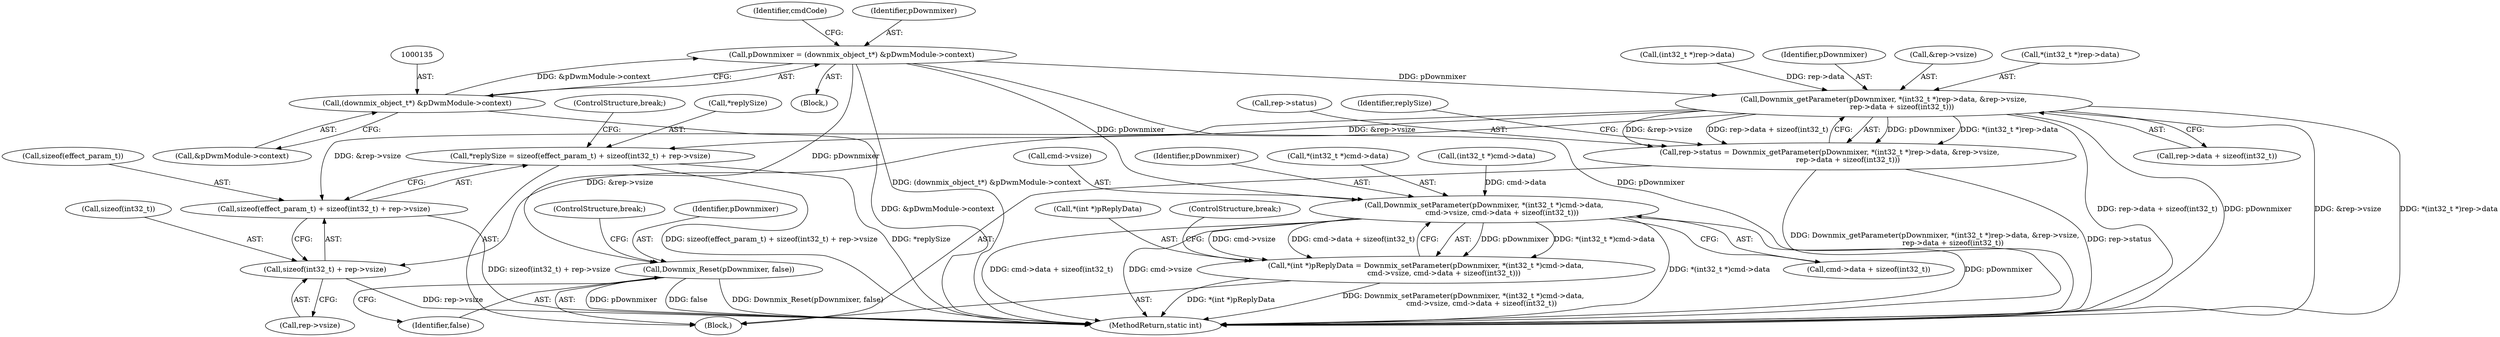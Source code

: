 digraph "0_Android_aeea52da00d210587fb3ed895de3d5f2e0264c88_0@pointer" {
"1000132" [label="(Call,pDownmixer = (downmix_object_t*) &pDwmModule->context)"];
"1000134" [label="(Call,(downmix_object_t*) &pDwmModule->context)"];
"1000211" [label="(Call,Downmix_Reset(pDownmixer, false))"];
"1000279" [label="(Call,Downmix_getParameter(pDownmixer, *(int32_t *)rep->data, &rep->vsize,\n                rep->data + sizeof(int32_t)))"];
"1000275" [label="(Call,rep->status = Downmix_getParameter(pDownmixer, *(int32_t *)rep->data, &rep->vsize,\n                rep->data + sizeof(int32_t)))"];
"1000297" [label="(Call,*replySize = sizeof(effect_param_t) + sizeof(int32_t) + rep->vsize)"];
"1000300" [label="(Call,sizeof(effect_param_t) + sizeof(int32_t) + rep->vsize)"];
"1000303" [label="(Call,sizeof(int32_t) + rep->vsize)"];
"1000363" [label="(Call,Downmix_setParameter(pDownmixer, *(int32_t *)cmd->data,\n                cmd->vsize, cmd->data + sizeof(int32_t)))"];
"1000358" [label="(Call,*(int *)pReplyData = Downmix_setParameter(pDownmixer, *(int32_t *)cmd->data,\n                cmd->vsize, cmd->data + sizeof(int32_t)))"];
"1000365" [label="(Call,*(int32_t *)cmd->data)"];
"1000281" [label="(Call,*(int32_t *)rep->data)"];
"1000141" [label="(Identifier,cmdCode)"];
"1000142" [label="(Block,)"];
"1000282" [label="(Call,(int32_t *)rep->data)"];
"1000363" [label="(Call,Downmix_setParameter(pDownmixer, *(int32_t *)cmd->data,\n                cmd->vsize, cmd->data + sizeof(int32_t)))"];
"1000136" [label="(Call,&pDwmModule->context)"];
"1000300" [label="(Call,sizeof(effect_param_t) + sizeof(int32_t) + rep->vsize)"];
"1000359" [label="(Call,*(int *)pReplyData)"];
"1000572" [label="(MethodReturn,static int)"];
"1000301" [label="(Call,sizeof(effect_param_t))"];
"1000374" [label="(Call,cmd->data + sizeof(int32_t))"];
"1000275" [label="(Call,rep->status = Downmix_getParameter(pDownmixer, *(int32_t *)rep->data, &rep->vsize,\n                rep->data + sizeof(int32_t)))"];
"1000280" [label="(Identifier,pDownmixer)"];
"1000133" [label="(Identifier,pDownmixer)"];
"1000107" [label="(Block,)"];
"1000297" [label="(Call,*replySize = sizeof(effect_param_t) + sizeof(int32_t) + rep->vsize)"];
"1000134" [label="(Call,(downmix_object_t*) &pDwmModule->context)"];
"1000309" [label="(ControlStructure,break;)"];
"1000211" [label="(Call,Downmix_Reset(pDownmixer, false))"];
"1000287" [label="(Call,&rep->vsize)"];
"1000366" [label="(Call,(int32_t *)cmd->data)"];
"1000298" [label="(Call,*replySize)"];
"1000371" [label="(Call,cmd->vsize)"];
"1000276" [label="(Call,rep->status)"];
"1000364" [label="(Identifier,pDownmixer)"];
"1000303" [label="(Call,sizeof(int32_t) + rep->vsize)"];
"1000304" [label="(Call,sizeof(int32_t))"];
"1000132" [label="(Call,pDownmixer = (downmix_object_t*) &pDwmModule->context)"];
"1000306" [label="(Call,rep->vsize)"];
"1000212" [label="(Identifier,pDownmixer)"];
"1000214" [label="(ControlStructure,break;)"];
"1000380" [label="(ControlStructure,break;)"];
"1000279" [label="(Call,Downmix_getParameter(pDownmixer, *(int32_t *)rep->data, &rep->vsize,\n                rep->data + sizeof(int32_t)))"];
"1000299" [label="(Identifier,replySize)"];
"1000291" [label="(Call,rep->data + sizeof(int32_t))"];
"1000213" [label="(Identifier,false)"];
"1000358" [label="(Call,*(int *)pReplyData = Downmix_setParameter(pDownmixer, *(int32_t *)cmd->data,\n                cmd->vsize, cmd->data + sizeof(int32_t)))"];
"1000132" -> "1000107"  [label="AST: "];
"1000132" -> "1000134"  [label="CFG: "];
"1000133" -> "1000132"  [label="AST: "];
"1000134" -> "1000132"  [label="AST: "];
"1000141" -> "1000132"  [label="CFG: "];
"1000132" -> "1000572"  [label="DDG: (downmix_object_t*) &pDwmModule->context"];
"1000132" -> "1000572"  [label="DDG: pDownmixer"];
"1000134" -> "1000132"  [label="DDG: &pDwmModule->context"];
"1000132" -> "1000211"  [label="DDG: pDownmixer"];
"1000132" -> "1000279"  [label="DDG: pDownmixer"];
"1000132" -> "1000363"  [label="DDG: pDownmixer"];
"1000134" -> "1000136"  [label="CFG: "];
"1000135" -> "1000134"  [label="AST: "];
"1000136" -> "1000134"  [label="AST: "];
"1000134" -> "1000572"  [label="DDG: &pDwmModule->context"];
"1000211" -> "1000142"  [label="AST: "];
"1000211" -> "1000213"  [label="CFG: "];
"1000212" -> "1000211"  [label="AST: "];
"1000213" -> "1000211"  [label="AST: "];
"1000214" -> "1000211"  [label="CFG: "];
"1000211" -> "1000572"  [label="DDG: pDownmixer"];
"1000211" -> "1000572"  [label="DDG: false"];
"1000211" -> "1000572"  [label="DDG: Downmix_Reset(pDownmixer, false)"];
"1000279" -> "1000275"  [label="AST: "];
"1000279" -> "1000291"  [label="CFG: "];
"1000280" -> "1000279"  [label="AST: "];
"1000281" -> "1000279"  [label="AST: "];
"1000287" -> "1000279"  [label="AST: "];
"1000291" -> "1000279"  [label="AST: "];
"1000275" -> "1000279"  [label="CFG: "];
"1000279" -> "1000572"  [label="DDG: rep->data + sizeof(int32_t)"];
"1000279" -> "1000572"  [label="DDG: pDownmixer"];
"1000279" -> "1000572"  [label="DDG: &rep->vsize"];
"1000279" -> "1000572"  [label="DDG: *(int32_t *)rep->data"];
"1000279" -> "1000275"  [label="DDG: pDownmixer"];
"1000279" -> "1000275"  [label="DDG: *(int32_t *)rep->data"];
"1000279" -> "1000275"  [label="DDG: &rep->vsize"];
"1000279" -> "1000275"  [label="DDG: rep->data + sizeof(int32_t)"];
"1000282" -> "1000279"  [label="DDG: rep->data"];
"1000279" -> "1000297"  [label="DDG: &rep->vsize"];
"1000279" -> "1000300"  [label="DDG: &rep->vsize"];
"1000279" -> "1000303"  [label="DDG: &rep->vsize"];
"1000275" -> "1000142"  [label="AST: "];
"1000276" -> "1000275"  [label="AST: "];
"1000299" -> "1000275"  [label="CFG: "];
"1000275" -> "1000572"  [label="DDG: rep->status"];
"1000275" -> "1000572"  [label="DDG: Downmix_getParameter(pDownmixer, *(int32_t *)rep->data, &rep->vsize,\n                rep->data + sizeof(int32_t))"];
"1000297" -> "1000142"  [label="AST: "];
"1000297" -> "1000300"  [label="CFG: "];
"1000298" -> "1000297"  [label="AST: "];
"1000300" -> "1000297"  [label="AST: "];
"1000309" -> "1000297"  [label="CFG: "];
"1000297" -> "1000572"  [label="DDG: *replySize"];
"1000297" -> "1000572"  [label="DDG: sizeof(effect_param_t) + sizeof(int32_t) + rep->vsize"];
"1000300" -> "1000303"  [label="CFG: "];
"1000301" -> "1000300"  [label="AST: "];
"1000303" -> "1000300"  [label="AST: "];
"1000300" -> "1000572"  [label="DDG: sizeof(int32_t) + rep->vsize"];
"1000303" -> "1000306"  [label="CFG: "];
"1000304" -> "1000303"  [label="AST: "];
"1000306" -> "1000303"  [label="AST: "];
"1000303" -> "1000572"  [label="DDG: rep->vsize"];
"1000363" -> "1000358"  [label="AST: "];
"1000363" -> "1000374"  [label="CFG: "];
"1000364" -> "1000363"  [label="AST: "];
"1000365" -> "1000363"  [label="AST: "];
"1000371" -> "1000363"  [label="AST: "];
"1000374" -> "1000363"  [label="AST: "];
"1000358" -> "1000363"  [label="CFG: "];
"1000363" -> "1000572"  [label="DDG: *(int32_t *)cmd->data"];
"1000363" -> "1000572"  [label="DDG: pDownmixer"];
"1000363" -> "1000572"  [label="DDG: cmd->data + sizeof(int32_t)"];
"1000363" -> "1000572"  [label="DDG: cmd->vsize"];
"1000363" -> "1000358"  [label="DDG: pDownmixer"];
"1000363" -> "1000358"  [label="DDG: *(int32_t *)cmd->data"];
"1000363" -> "1000358"  [label="DDG: cmd->vsize"];
"1000363" -> "1000358"  [label="DDG: cmd->data + sizeof(int32_t)"];
"1000366" -> "1000363"  [label="DDG: cmd->data"];
"1000358" -> "1000142"  [label="AST: "];
"1000359" -> "1000358"  [label="AST: "];
"1000380" -> "1000358"  [label="CFG: "];
"1000358" -> "1000572"  [label="DDG: Downmix_setParameter(pDownmixer, *(int32_t *)cmd->data,\n                cmd->vsize, cmd->data + sizeof(int32_t))"];
"1000358" -> "1000572"  [label="DDG: *(int *)pReplyData"];
}
